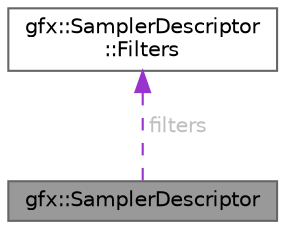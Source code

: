 digraph "gfx::SamplerDescriptor"
{
 // LATEX_PDF_SIZE
  bgcolor="transparent";
  edge [fontname=Helvetica,fontsize=10,labelfontname=Helvetica,labelfontsize=10];
  node [fontname=Helvetica,fontsize=10,shape=box,height=0.2,width=0.4];
  Node1 [id="Node000001",label="gfx::SamplerDescriptor",height=0.2,width=0.4,color="gray40", fillcolor="grey60", style="filled", fontcolor="black",tooltip="Descriptor for creating a GPU sampler."];
  Node2 -> Node1 [id="edge1_Node000001_Node000002",dir="back",color="darkorchid3",style="dashed",tooltip=" ",label=<<TABLE CELLBORDER="0" BORDER="0"><TR><TD VALIGN="top" ALIGN="LEFT" CELLPADDING="1" CELLSPACING="0">filters</TD></TR>
</TABLE>> ,fontcolor="grey" ];
  Node2 [id="Node000002",label="gfx::SamplerDescriptor\l::Filters",height=0.2,width=0.4,color="gray40", fillcolor="white", style="filled",URL="$structgfx_1_1_sampler_descriptor_1_1_filters.html",tooltip="Filtering options for minification, magnification, and mipmaps."];
}
